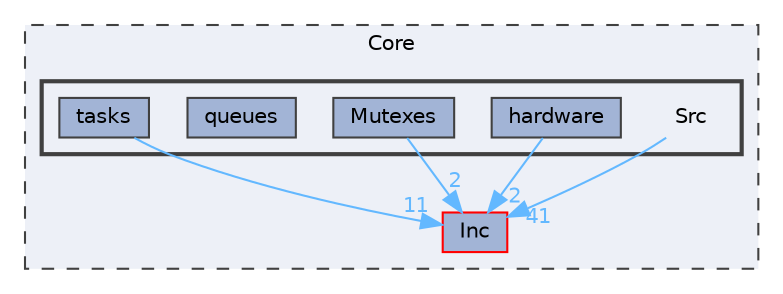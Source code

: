 digraph "Core/Src"
{
 // LATEX_PDF_SIZE
  bgcolor="transparent";
  edge [fontname=Helvetica,fontsize=10,labelfontname=Helvetica,labelfontsize=10];
  node [fontname=Helvetica,fontsize=10,shape=box,height=0.2,width=0.4];
  compound=true
  subgraph clusterdir_c6310732a22f63c0c2fc5595561e68f1 {
    graph [ bgcolor="#edf0f7", pencolor="grey25", label="Core", fontname=Helvetica,fontsize=10 style="filled,dashed", URL="dir_c6310732a22f63c0c2fc5595561e68f1.html",tooltip=""]
  dir_e2489e887f17afa3cbc07a4ec152cdd2 [label="Inc", fillcolor="#a2b4d6", color="red", style="filled", URL="dir_e2489e887f17afa3cbc07a4ec152cdd2.html",tooltip=""];
  subgraph clusterdir_b596f468b52957496e4f78b80e029268 {
    graph [ bgcolor="#edf0f7", pencolor="grey25", label="", fontname=Helvetica,fontsize=10 style="filled,bold", URL="dir_b596f468b52957496e4f78b80e029268.html",tooltip=""]
    dir_b596f468b52957496e4f78b80e029268 [shape=plaintext, label="Src"];
  dir_783a946f02cf4126745a28569acbab55 [label="hardware", fillcolor="#a2b4d6", color="grey25", style="filled", URL="dir_783a946f02cf4126745a28569acbab55.html",tooltip=""];
  dir_4c253238008aa500a8ec71b679f79a96 [label="Mutexes", fillcolor="#a2b4d6", color="grey25", style="filled", URL="dir_4c253238008aa500a8ec71b679f79a96.html",tooltip=""];
  dir_adf8214e5b49a4e50ff8308adca14012 [label="queues", fillcolor="#a2b4d6", color="grey25", style="filled", URL="dir_adf8214e5b49a4e50ff8308adca14012.html",tooltip=""];
  dir_e27be4dde253a7555133b0d0ed99ff2d [label="tasks", fillcolor="#a2b4d6", color="grey25", style="filled", URL="dir_e27be4dde253a7555133b0d0ed99ff2d.html",tooltip=""];
  }
  }
  dir_b596f468b52957496e4f78b80e029268->dir_e2489e887f17afa3cbc07a4ec152cdd2 [headlabel="41", labeldistance=1.5 headhref="dir_000008_000003.html" href="dir_000008_000003.html" color="steelblue1" fontcolor="steelblue1"];
  dir_783a946f02cf4126745a28569acbab55->dir_e2489e887f17afa3cbc07a4ec152cdd2 [headlabel="2", labeldistance=1.5 headhref="dir_000002_000003.html" href="dir_000002_000003.html" color="steelblue1" fontcolor="steelblue1"];
  dir_4c253238008aa500a8ec71b679f79a96->dir_e2489e887f17afa3cbc07a4ec152cdd2 [headlabel="2", labeldistance=1.5 headhref="dir_000005_000003.html" href="dir_000005_000003.html" color="steelblue1" fontcolor="steelblue1"];
  dir_e27be4dde253a7555133b0d0ed99ff2d->dir_e2489e887f17afa3cbc07a4ec152cdd2 [headlabel="11", labeldistance=1.5 headhref="dir_000010_000003.html" href="dir_000010_000003.html" color="steelblue1" fontcolor="steelblue1"];
}
